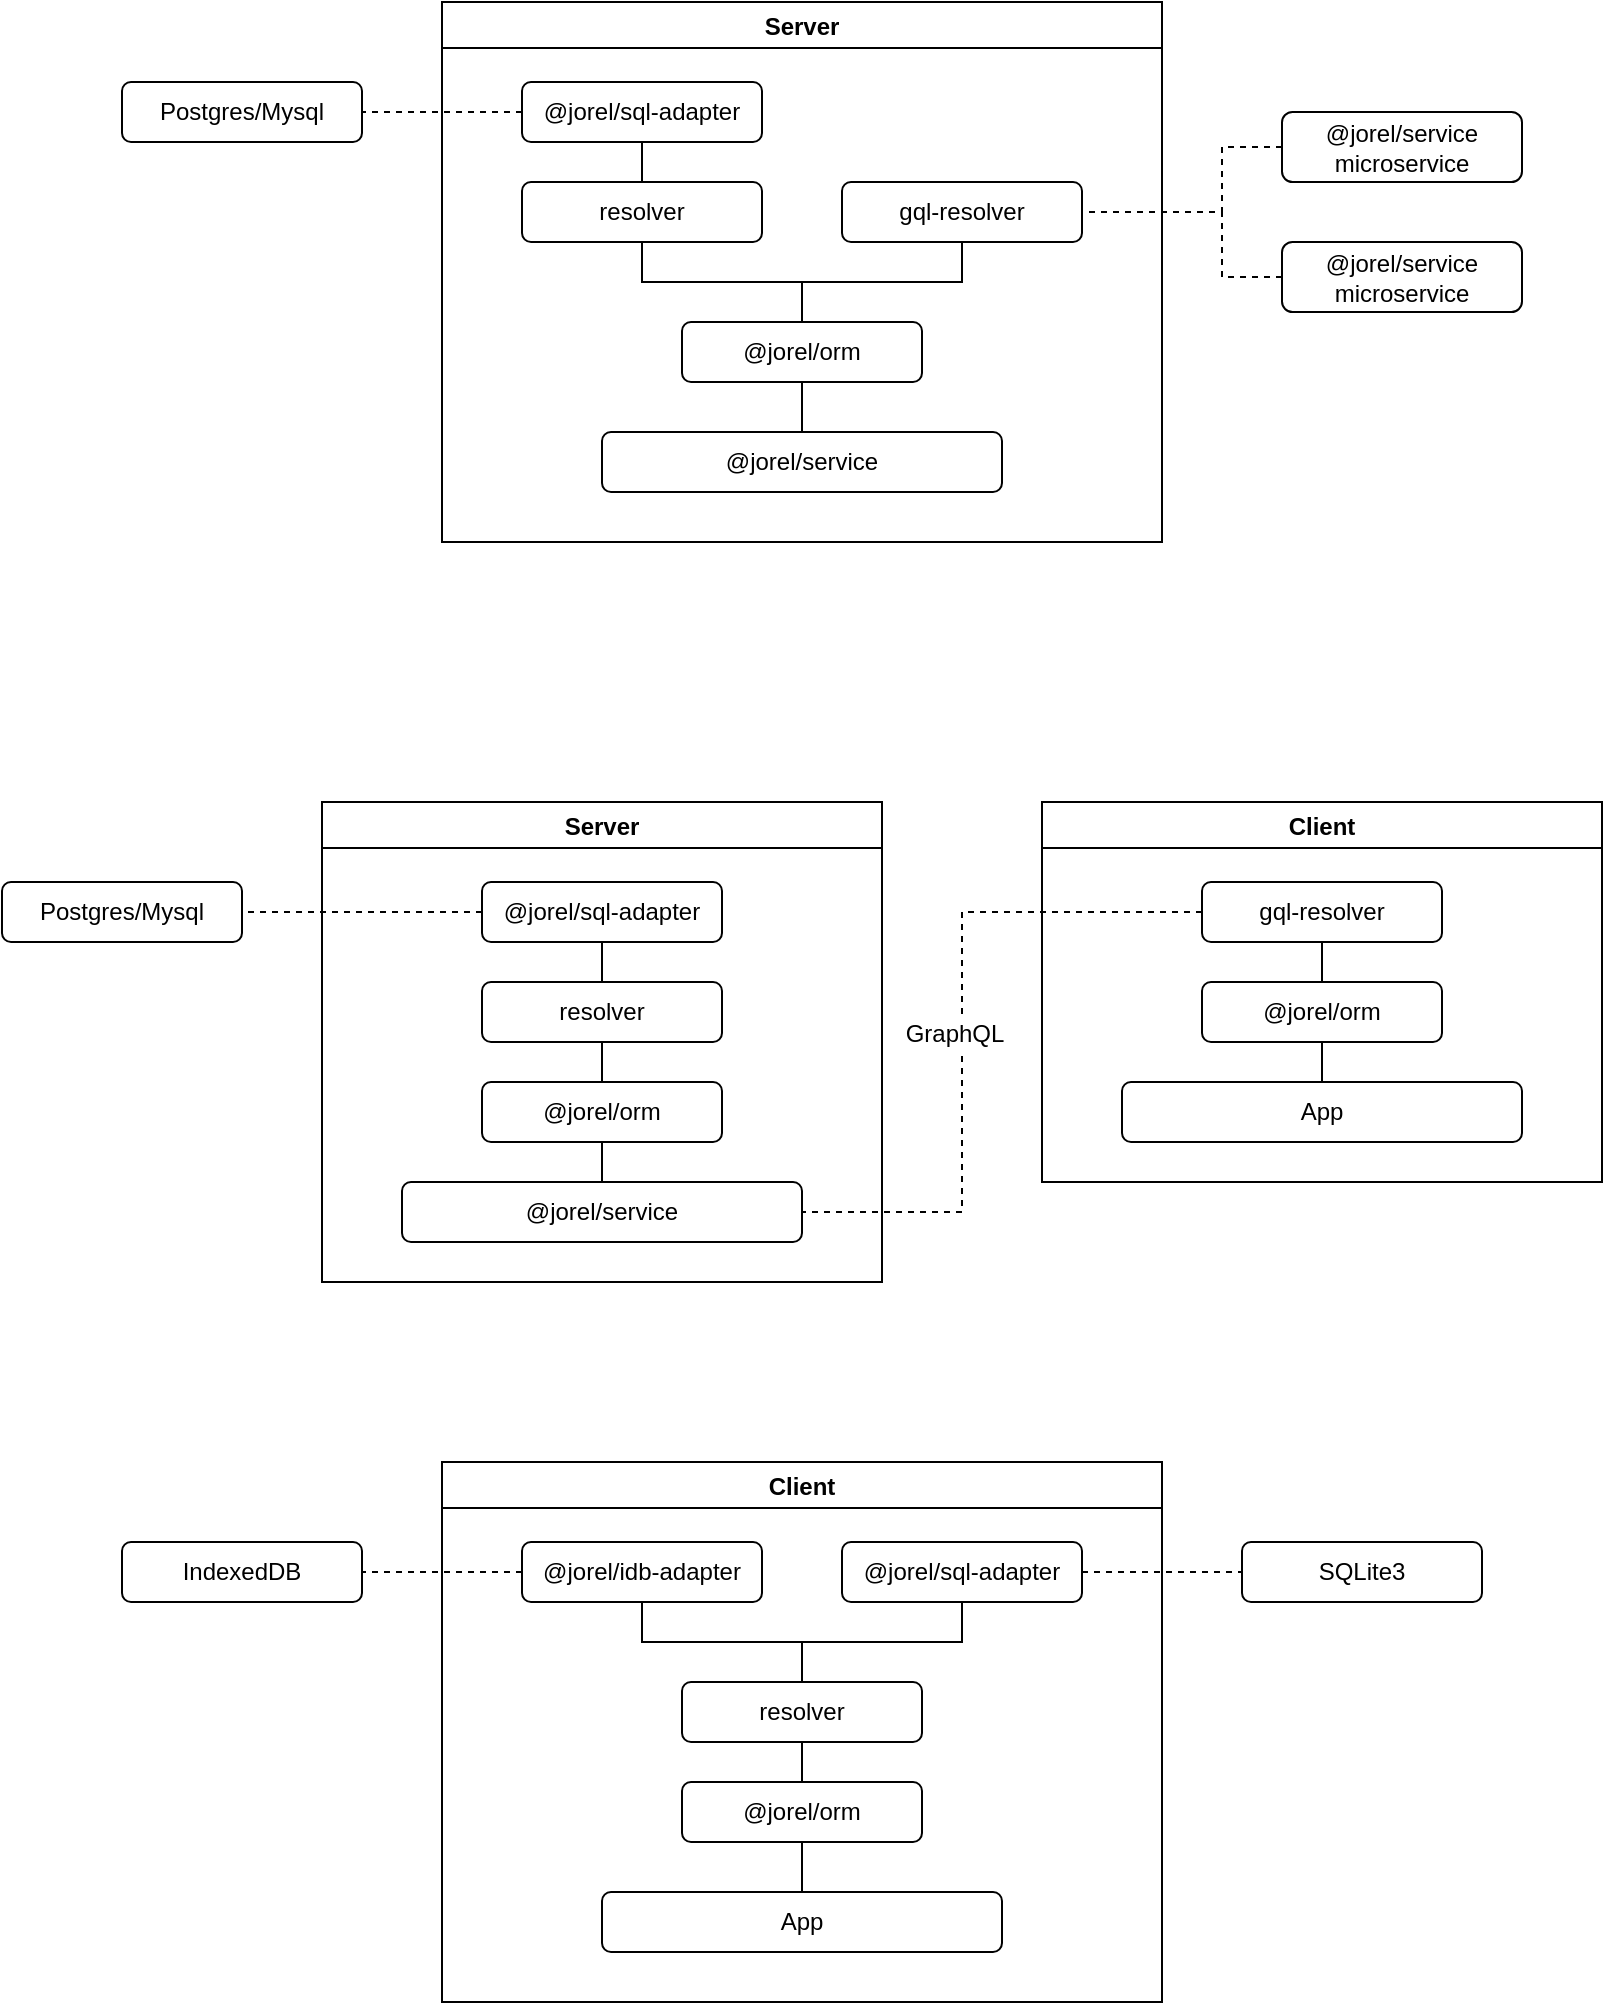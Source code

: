 <mxfile version="10.5.2" type="device"><diagram id="GjtWdAKJ3EFIa7eZIcBh" name="Page-1"><mxGraphModel dx="1158" dy="1792" grid="1" gridSize="10" guides="1" tooltips="1" connect="1" arrows="1" fold="1" page="1" pageScale="1" pageWidth="850" pageHeight="1100" math="0" shadow="0"><root><mxCell id="0"/><mxCell id="1" parent="0"/><mxCell id="NPHtZqGNgrsY4HFfC26H-47" value="" style="endArrow=none;dashed=1;html=1;rounded=0;edgeStyle=orthogonalEdgeStyle;entryX=1;entryY=0.5;entryDx=0;entryDy=0;exitX=0;exitY=0.5;exitDx=0;exitDy=0;" edge="1" parent="1" target="NPHtZqGNgrsY4HFfC26H-44" source="NPHtZqGNgrsY4HFfC26H-59"><mxGeometry width="50" height="50" relative="1" as="geometry"><mxPoint x="1080" y="305" as="sourcePoint"/><mxPoint x="810" y="450" as="targetPoint"/><Array as="points"><mxPoint x="1040" y="95"/><mxPoint x="1040" y="245"/></Array></mxGeometry></mxCell><mxCell id="NPHtZqGNgrsY4HFfC26H-48" value="GraphQL&lt;br&gt;" style="text;html=1;resizable=0;points=[];align=center;verticalAlign=middle;labelBackgroundColor=#ffffff;" vertex="1" connectable="0" parent="NPHtZqGNgrsY4HFfC26H-47"><mxGeometry x="0.029" y="-2" relative="1" as="geometry"><mxPoint x="-2" y="1" as="offset"/></mxGeometry></mxCell><mxCell id="NPHtZqGNgrsY4HFfC26H-52" value="Server" style="swimlane;" vertex="1" parent="1"><mxGeometry x="720" y="40" width="280" height="240" as="geometry"/></mxCell><mxCell id="NPHtZqGNgrsY4HFfC26H-35" value="resolver&lt;br&gt;" style="rounded=1;whiteSpace=wrap;html=1;" vertex="1" parent="NPHtZqGNgrsY4HFfC26H-52"><mxGeometry x="80" y="90" width="120" height="30" as="geometry"/></mxCell><mxCell id="NPHtZqGNgrsY4HFfC26H-36" value="@jorel/sql-adapter&lt;br&gt;" style="rounded=1;whiteSpace=wrap;html=1;" vertex="1" parent="NPHtZqGNgrsY4HFfC26H-52"><mxGeometry x="80" y="40" width="120" height="30" as="geometry"/></mxCell><mxCell id="NPHtZqGNgrsY4HFfC26H-33" style="edgeStyle=orthogonalEdgeStyle;rounded=0;orthogonalLoop=1;jettySize=auto;html=1;exitX=0.5;exitY=0;exitDx=0;exitDy=0;entryX=0.5;entryY=1;entryDx=0;entryDy=0;endArrow=none;endFill=0;" edge="1" parent="NPHtZqGNgrsY4HFfC26H-52" source="NPHtZqGNgrsY4HFfC26H-35" target="NPHtZqGNgrsY4HFfC26H-36"><mxGeometry relative="1" as="geometry"/></mxCell><mxCell id="NPHtZqGNgrsY4HFfC26H-32" value="@jorel/orm&lt;br&gt;" style="rounded=1;whiteSpace=wrap;html=1;" vertex="1" parent="NPHtZqGNgrsY4HFfC26H-52"><mxGeometry x="80" y="140" width="120" height="30" as="geometry"/></mxCell><mxCell id="NPHtZqGNgrsY4HFfC26H-34" style="edgeStyle=orthogonalEdgeStyle;rounded=0;orthogonalLoop=1;jettySize=auto;html=1;exitX=0.5;exitY=1;exitDx=0;exitDy=0;entryX=0.5;entryY=0;entryDx=0;entryDy=0;endArrow=none;endFill=0;" edge="1" parent="NPHtZqGNgrsY4HFfC26H-52" source="NPHtZqGNgrsY4HFfC26H-35" target="NPHtZqGNgrsY4HFfC26H-32"><mxGeometry relative="1" as="geometry"/></mxCell><mxCell id="NPHtZqGNgrsY4HFfC26H-44" value="@jorel/service&lt;br&gt;" style="rounded=1;whiteSpace=wrap;html=1;" vertex="1" parent="NPHtZqGNgrsY4HFfC26H-52"><mxGeometry x="40" y="190" width="200" height="30" as="geometry"/></mxCell><mxCell id="NPHtZqGNgrsY4HFfC26H-31" style="edgeStyle=orthogonalEdgeStyle;rounded=0;orthogonalLoop=1;jettySize=auto;html=1;exitX=0.5;exitY=1;exitDx=0;exitDy=0;endArrow=none;endFill=0;entryX=0.5;entryY=0;entryDx=0;entryDy=0;" edge="1" parent="NPHtZqGNgrsY4HFfC26H-52" source="NPHtZqGNgrsY4HFfC26H-32" target="NPHtZqGNgrsY4HFfC26H-44"><mxGeometry relative="1" as="geometry"><mxPoint x="140" y="240" as="targetPoint"/></mxGeometry></mxCell><mxCell id="NPHtZqGNgrsY4HFfC26H-55" value="Client" style="swimlane;" vertex="1" parent="1"><mxGeometry x="1080" y="40" width="280" height="190" as="geometry"/></mxCell><mxCell id="NPHtZqGNgrsY4HFfC26H-56" value="App&lt;br&gt;" style="rounded=1;whiteSpace=wrap;html=1;" vertex="1" parent="NPHtZqGNgrsY4HFfC26H-55"><mxGeometry x="40" y="140" width="200" height="30" as="geometry"/></mxCell><mxCell id="NPHtZqGNgrsY4HFfC26H-156" style="edgeStyle=orthogonalEdgeStyle;rounded=0;orthogonalLoop=1;jettySize=auto;html=1;exitX=0.5;exitY=0;exitDx=0;exitDy=0;entryX=0.5;entryY=1;entryDx=0;entryDy=0;endArrow=none;endFill=0;" edge="1" parent="NPHtZqGNgrsY4HFfC26H-55" source="NPHtZqGNgrsY4HFfC26H-57" target="NPHtZqGNgrsY4HFfC26H-59"><mxGeometry relative="1" as="geometry"/></mxCell><mxCell id="NPHtZqGNgrsY4HFfC26H-57" value="@jorel/orm&lt;br&gt;" style="rounded=1;whiteSpace=wrap;html=1;" vertex="1" parent="NPHtZqGNgrsY4HFfC26H-55"><mxGeometry x="80" y="90" width="120" height="30" as="geometry"/></mxCell><mxCell id="NPHtZqGNgrsY4HFfC26H-58" style="edgeStyle=orthogonalEdgeStyle;rounded=0;orthogonalLoop=1;jettySize=auto;html=1;exitX=0.5;exitY=0;exitDx=0;exitDy=0;entryX=0.5;entryY=1;entryDx=0;entryDy=0;endArrow=none;endFill=0;" edge="1" parent="NPHtZqGNgrsY4HFfC26H-55" source="NPHtZqGNgrsY4HFfC26H-56" target="NPHtZqGNgrsY4HFfC26H-57"><mxGeometry relative="1" as="geometry"/></mxCell><mxCell id="NPHtZqGNgrsY4HFfC26H-59" value="gql-resolver" style="rounded=1;whiteSpace=wrap;html=1;" vertex="1" parent="NPHtZqGNgrsY4HFfC26H-55"><mxGeometry x="80" y="40" width="120" height="30" as="geometry"/></mxCell><mxCell id="NPHtZqGNgrsY4HFfC26H-37" value="Postgres/Mysql" style="rounded=1;whiteSpace=wrap;html=1;" vertex="1" parent="1"><mxGeometry x="560" y="80" width="120" height="30" as="geometry"/></mxCell><mxCell id="NPHtZqGNgrsY4HFfC26H-49" value="" style="endArrow=none;dashed=1;html=1;exitX=0;exitY=0.5;exitDx=0;exitDy=0;entryX=1;entryY=0.5;entryDx=0;entryDy=0;" edge="1" parent="1" source="NPHtZqGNgrsY4HFfC26H-36" target="NPHtZqGNgrsY4HFfC26H-37"><mxGeometry width="50" height="50" relative="1" as="geometry"><mxPoint x="680" y="470" as="sourcePoint"/><mxPoint x="730" y="420" as="targetPoint"/></mxGeometry></mxCell><mxCell id="NPHtZqGNgrsY4HFfC26H-79" value="Server" style="swimlane;" vertex="1" parent="1"><mxGeometry x="780" y="-360" width="360" height="270" as="geometry"/></mxCell><mxCell id="NPHtZqGNgrsY4HFfC26H-80" value="resolver&lt;br&gt;" style="rounded=1;whiteSpace=wrap;html=1;" vertex="1" parent="NPHtZqGNgrsY4HFfC26H-79"><mxGeometry x="40" y="90" width="120" height="30" as="geometry"/></mxCell><mxCell id="NPHtZqGNgrsY4HFfC26H-81" value="@jorel/sql-adapter&lt;br&gt;" style="rounded=1;whiteSpace=wrap;html=1;" vertex="1" parent="NPHtZqGNgrsY4HFfC26H-79"><mxGeometry x="40" y="40" width="120" height="30" as="geometry"/></mxCell><mxCell id="NPHtZqGNgrsY4HFfC26H-82" style="edgeStyle=orthogonalEdgeStyle;rounded=0;orthogonalLoop=1;jettySize=auto;html=1;exitX=0.5;exitY=0;exitDx=0;exitDy=0;entryX=0.5;entryY=1;entryDx=0;entryDy=0;endArrow=none;endFill=0;" edge="1" parent="NPHtZqGNgrsY4HFfC26H-79" source="NPHtZqGNgrsY4HFfC26H-80" target="NPHtZqGNgrsY4HFfC26H-81"><mxGeometry relative="1" as="geometry"/></mxCell><mxCell id="NPHtZqGNgrsY4HFfC26H-83" value="@jorel/orm&lt;br&gt;" style="rounded=1;whiteSpace=wrap;html=1;" vertex="1" parent="NPHtZqGNgrsY4HFfC26H-79"><mxGeometry x="120" y="160" width="120" height="30" as="geometry"/></mxCell><mxCell id="NPHtZqGNgrsY4HFfC26H-84" style="edgeStyle=orthogonalEdgeStyle;rounded=0;orthogonalLoop=1;jettySize=auto;html=1;exitX=0.5;exitY=1;exitDx=0;exitDy=0;entryX=0.5;entryY=0;entryDx=0;entryDy=0;endArrow=none;endFill=0;" edge="1" parent="NPHtZqGNgrsY4HFfC26H-79" source="NPHtZqGNgrsY4HFfC26H-80" target="NPHtZqGNgrsY4HFfC26H-83"><mxGeometry relative="1" as="geometry"/></mxCell><mxCell id="NPHtZqGNgrsY4HFfC26H-85" value="@jorel/service&lt;br&gt;" style="rounded=1;whiteSpace=wrap;html=1;" vertex="1" parent="NPHtZqGNgrsY4HFfC26H-79"><mxGeometry x="80" y="215" width="200" height="30" as="geometry"/></mxCell><mxCell id="NPHtZqGNgrsY4HFfC26H-86" style="edgeStyle=orthogonalEdgeStyle;rounded=0;orthogonalLoop=1;jettySize=auto;html=1;exitX=0.5;exitY=1;exitDx=0;exitDy=0;endArrow=none;endFill=0;entryX=0.5;entryY=0;entryDx=0;entryDy=0;" edge="1" parent="NPHtZqGNgrsY4HFfC26H-79" source="NPHtZqGNgrsY4HFfC26H-83" target="NPHtZqGNgrsY4HFfC26H-85"><mxGeometry relative="1" as="geometry"><mxPoint x="140" y="240" as="targetPoint"/></mxGeometry></mxCell><mxCell id="NPHtZqGNgrsY4HFfC26H-98" style="edgeStyle=orthogonalEdgeStyle;rounded=0;orthogonalLoop=1;jettySize=auto;html=1;exitX=0.5;exitY=1;exitDx=0;exitDy=0;entryX=0.5;entryY=0;entryDx=0;entryDy=0;endArrow=none;endFill=0;" edge="1" parent="NPHtZqGNgrsY4HFfC26H-79" source="NPHtZqGNgrsY4HFfC26H-97" target="NPHtZqGNgrsY4HFfC26H-83"><mxGeometry relative="1" as="geometry"/></mxCell><mxCell id="NPHtZqGNgrsY4HFfC26H-97" value="gql-resolver" style="rounded=1;whiteSpace=wrap;html=1;" vertex="1" parent="NPHtZqGNgrsY4HFfC26H-79"><mxGeometry x="200" y="90" width="120" height="30" as="geometry"/></mxCell><mxCell id="NPHtZqGNgrsY4HFfC26H-87" value="Postgres/Mysql" style="rounded=1;whiteSpace=wrap;html=1;" vertex="1" parent="1"><mxGeometry x="620" y="-320" width="120" height="30" as="geometry"/></mxCell><mxCell id="NPHtZqGNgrsY4HFfC26H-88" value="" style="endArrow=none;dashed=1;html=1;exitX=0;exitY=0.5;exitDx=0;exitDy=0;entryX=1;entryY=0.5;entryDx=0;entryDy=0;" edge="1" parent="1" source="NPHtZqGNgrsY4HFfC26H-81" target="NPHtZqGNgrsY4HFfC26H-87"><mxGeometry width="50" height="50" relative="1" as="geometry"><mxPoint x="740" y="70" as="sourcePoint"/><mxPoint x="790" y="20" as="targetPoint"/></mxGeometry></mxCell><mxCell id="NPHtZqGNgrsY4HFfC26H-91" value="@jorel/service microservice&lt;br&gt;" style="rounded=1;whiteSpace=wrap;html=1;" vertex="1" parent="1"><mxGeometry x="1200" y="-240" width="120" height="35" as="geometry"/></mxCell><mxCell id="NPHtZqGNgrsY4HFfC26H-105" value="@jorel/service microservice&lt;br&gt;" style="rounded=1;whiteSpace=wrap;html=1;" vertex="1" parent="1"><mxGeometry x="1200" y="-305" width="120" height="35" as="geometry"/></mxCell><mxCell id="NPHtZqGNgrsY4HFfC26H-127" value="" style="endArrow=none;dashed=1;html=1;entryX=1;entryY=0.5;entryDx=0;entryDy=0;exitX=0;exitY=0.5;exitDx=0;exitDy=0;rounded=0;edgeStyle=orthogonalEdgeStyle;" edge="1" parent="1" source="NPHtZqGNgrsY4HFfC26H-105" target="NPHtZqGNgrsY4HFfC26H-97"><mxGeometry width="50" height="50" relative="1" as="geometry"><mxPoint x="500" y="140" as="sourcePoint"/><mxPoint x="550" y="90" as="targetPoint"/><Array as="points"><mxPoint x="1170" y="-287"/><mxPoint x="1170" y="-255"/></Array></mxGeometry></mxCell><mxCell id="NPHtZqGNgrsY4HFfC26H-128" value="" style="endArrow=none;dashed=1;html=1;entryX=1;entryY=0.5;entryDx=0;entryDy=0;exitX=0;exitY=0.5;exitDx=0;exitDy=0;rounded=0;edgeStyle=orthogonalEdgeStyle;" edge="1" parent="1" source="NPHtZqGNgrsY4HFfC26H-91" target="NPHtZqGNgrsY4HFfC26H-97"><mxGeometry width="50" height="50" relative="1" as="geometry"><mxPoint x="1230" y="-277" as="sourcePoint"/><mxPoint x="1110" y="-245" as="targetPoint"/><Array as="points"><mxPoint x="1170" y="-222"/><mxPoint x="1170" y="-255"/></Array></mxGeometry></mxCell><mxCell id="NPHtZqGNgrsY4HFfC26H-139" value="Client" style="swimlane;" vertex="1" parent="1"><mxGeometry x="780" y="370" width="360" height="270" as="geometry"/></mxCell><mxCell id="NPHtZqGNgrsY4HFfC26H-152" style="edgeStyle=orthogonalEdgeStyle;rounded=0;orthogonalLoop=1;jettySize=auto;html=1;exitX=0.5;exitY=0;exitDx=0;exitDy=0;entryX=0.5;entryY=1;entryDx=0;entryDy=0;endArrow=none;endFill=0;" edge="1" parent="NPHtZqGNgrsY4HFfC26H-139" source="NPHtZqGNgrsY4HFfC26H-140" target="NPHtZqGNgrsY4HFfC26H-148"><mxGeometry relative="1" as="geometry"/></mxCell><mxCell id="NPHtZqGNgrsY4HFfC26H-140" value="resolver&lt;br&gt;" style="rounded=1;whiteSpace=wrap;html=1;" vertex="1" parent="NPHtZqGNgrsY4HFfC26H-139"><mxGeometry x="120" y="110" width="120" height="30" as="geometry"/></mxCell><mxCell id="NPHtZqGNgrsY4HFfC26H-141" value="@jorel/idb-adapter&lt;br&gt;" style="rounded=1;whiteSpace=wrap;html=1;" vertex="1" parent="NPHtZqGNgrsY4HFfC26H-139"><mxGeometry x="40" y="40" width="120" height="30" as="geometry"/></mxCell><mxCell id="NPHtZqGNgrsY4HFfC26H-142" style="edgeStyle=orthogonalEdgeStyle;rounded=0;orthogonalLoop=1;jettySize=auto;html=1;exitX=0.5;exitY=0;exitDx=0;exitDy=0;entryX=0.5;entryY=1;entryDx=0;entryDy=0;endArrow=none;endFill=0;" edge="1" parent="NPHtZqGNgrsY4HFfC26H-139" source="NPHtZqGNgrsY4HFfC26H-140" target="NPHtZqGNgrsY4HFfC26H-141"><mxGeometry relative="1" as="geometry"/></mxCell><mxCell id="NPHtZqGNgrsY4HFfC26H-151" style="edgeStyle=orthogonalEdgeStyle;rounded=0;orthogonalLoop=1;jettySize=auto;html=1;exitX=0.5;exitY=0;exitDx=0;exitDy=0;entryX=0.5;entryY=1;entryDx=0;entryDy=0;endArrow=none;endFill=0;" edge="1" parent="NPHtZqGNgrsY4HFfC26H-139" source="NPHtZqGNgrsY4HFfC26H-143" target="NPHtZqGNgrsY4HFfC26H-140"><mxGeometry relative="1" as="geometry"/></mxCell><mxCell id="NPHtZqGNgrsY4HFfC26H-143" value="@jorel/orm&lt;br&gt;" style="rounded=1;whiteSpace=wrap;html=1;" vertex="1" parent="NPHtZqGNgrsY4HFfC26H-139"><mxGeometry x="120" y="160" width="120" height="30" as="geometry"/></mxCell><mxCell id="NPHtZqGNgrsY4HFfC26H-145" value="App&lt;br&gt;" style="rounded=1;whiteSpace=wrap;html=1;" vertex="1" parent="NPHtZqGNgrsY4HFfC26H-139"><mxGeometry x="80" y="215" width="200" height="30" as="geometry"/></mxCell><mxCell id="NPHtZqGNgrsY4HFfC26H-146" style="edgeStyle=orthogonalEdgeStyle;rounded=0;orthogonalLoop=1;jettySize=auto;html=1;exitX=0.5;exitY=1;exitDx=0;exitDy=0;endArrow=none;endFill=0;entryX=0.5;entryY=0;entryDx=0;entryDy=0;" edge="1" parent="NPHtZqGNgrsY4HFfC26H-139" source="NPHtZqGNgrsY4HFfC26H-143" target="NPHtZqGNgrsY4HFfC26H-145"><mxGeometry relative="1" as="geometry"><mxPoint x="140" y="240" as="targetPoint"/></mxGeometry></mxCell><mxCell id="NPHtZqGNgrsY4HFfC26H-148" value="@jorel/sql-adapter" style="rounded=1;whiteSpace=wrap;html=1;" vertex="1" parent="NPHtZqGNgrsY4HFfC26H-139"><mxGeometry x="200" y="40" width="120" height="30" as="geometry"/></mxCell><mxCell id="NPHtZqGNgrsY4HFfC26H-149" value="IndexedDB" style="rounded=1;whiteSpace=wrap;html=1;" vertex="1" parent="1"><mxGeometry x="620" y="410" width="120" height="30" as="geometry"/></mxCell><mxCell id="NPHtZqGNgrsY4HFfC26H-150" value="" style="endArrow=none;dashed=1;html=1;exitX=0;exitY=0.5;exitDx=0;exitDy=0;entryX=1;entryY=0.5;entryDx=0;entryDy=0;" edge="1" parent="1" source="NPHtZqGNgrsY4HFfC26H-141" target="NPHtZqGNgrsY4HFfC26H-149"><mxGeometry width="50" height="50" relative="1" as="geometry"><mxPoint x="740" y="800" as="sourcePoint"/><mxPoint x="790" y="750" as="targetPoint"/></mxGeometry></mxCell><mxCell id="NPHtZqGNgrsY4HFfC26H-153" value="SQLite3" style="rounded=1;whiteSpace=wrap;html=1;" vertex="1" parent="1"><mxGeometry x="1180" y="410" width="120" height="30" as="geometry"/></mxCell><mxCell id="NPHtZqGNgrsY4HFfC26H-155" value="" style="endArrow=none;dashed=1;html=1;exitX=1;exitY=0.5;exitDx=0;exitDy=0;entryX=0;entryY=0.5;entryDx=0;entryDy=0;" edge="1" parent="1" source="NPHtZqGNgrsY4HFfC26H-148" target="NPHtZqGNgrsY4HFfC26H-153"><mxGeometry width="50" height="50" relative="1" as="geometry"><mxPoint x="830" y="435" as="sourcePoint"/><mxPoint x="750" y="435" as="targetPoint"/></mxGeometry></mxCell></root></mxGraphModel></diagram></mxfile>